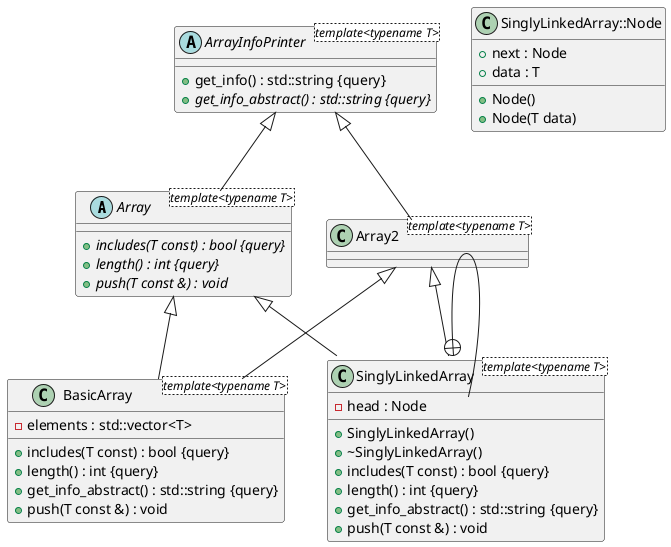 @startuml





/' Objects '/

abstract class Array <template<typename T>> {
	+{abstract} includes(T const) : bool {query}
	+{abstract} length() : int {query}
	+{abstract} push(T const &) : void
}


class Array2 <template<typename T>> {
}


abstract class ArrayInfoPrinter <template<typename T>> {
	+get_info() : std::string {query}
	+{abstract} get_info_abstract() : std::string {query}
}


class BasicArray <template<typename T>> {
	+includes(T const) : bool {query}
	+length() : int {query}
	+get_info_abstract() : std::string {query}
	-elements : std::vector<T>
	+push(T const &) : void
}


class SinglyLinkedArray <template<typename T>> {
	+SinglyLinkedArray()
	+~SinglyLinkedArray()
	-head : Node
	+includes(T const) : bool {query}
	+length() : int {query}
	+get_info_abstract() : std::string {query}
	+push(T const &) : void
}


class SinglyLinkedArray::Node {
	+Node()
	+Node(T data)
	+next : Node
	+data : T
}





/' Inheritance relationships '/

.Array <|-- .BasicArray


.Array <|-- .SinglyLinkedArray


.Array2 <|-- .BasicArray


.Array2 <|-- .SinglyLinkedArray


.ArrayInfoPrinter <|-- .Array


.ArrayInfoPrinter <|-- .Array2





/' Aggregation relationships '/





/' Nested objects '/

.SinglyLinkedArray +-- .SinglyLinkedArray::Node




@enduml
